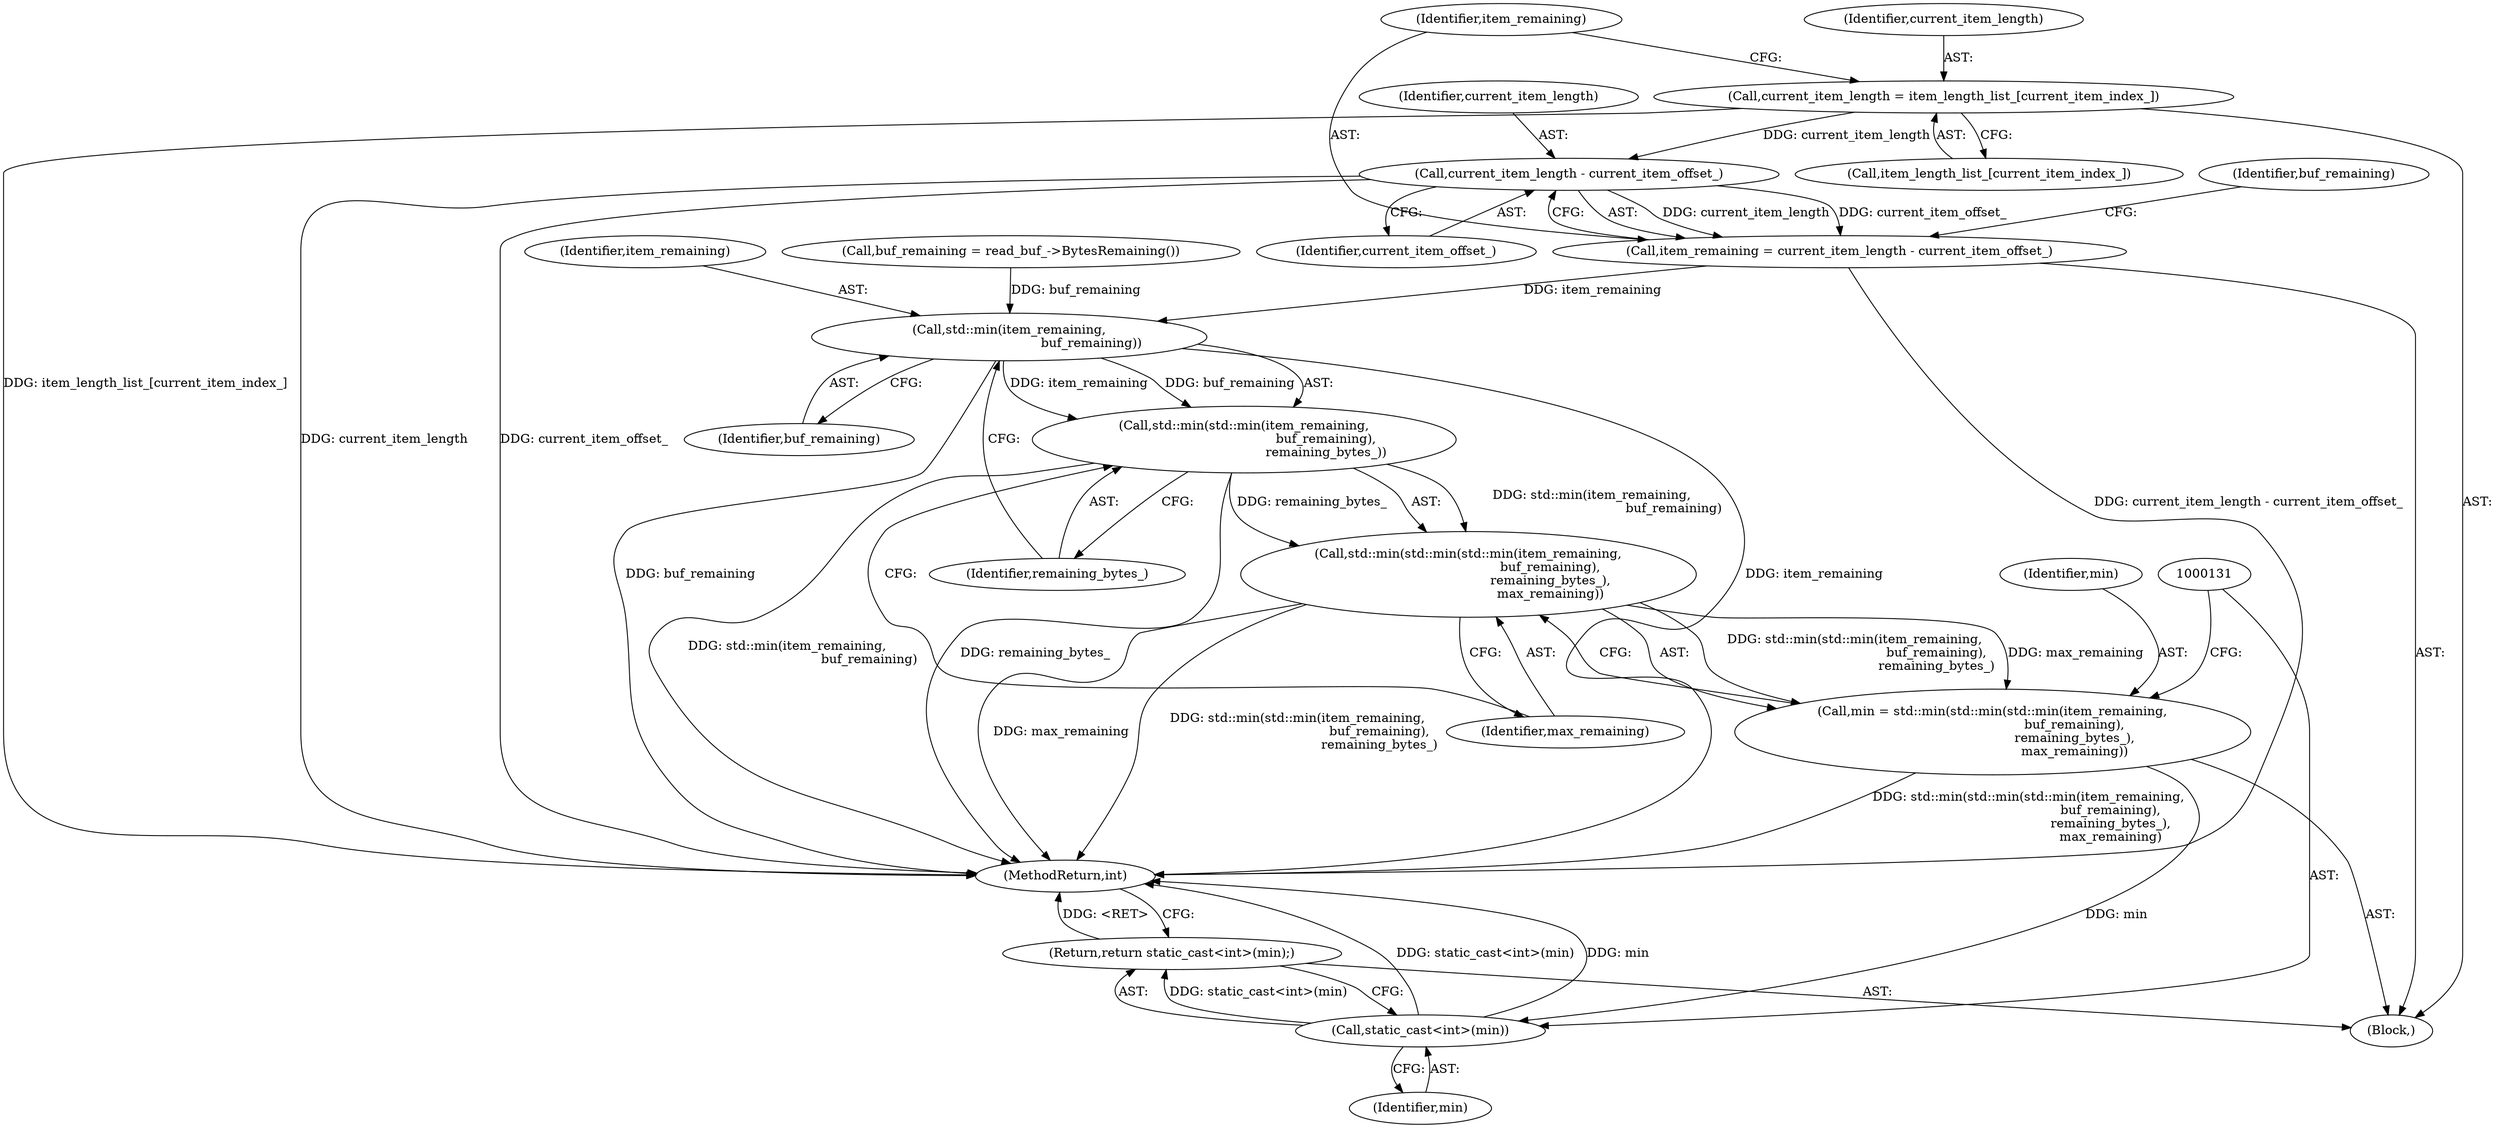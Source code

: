 digraph "0_Chrome_58936737b65052775b67b1409b87edbbbc09f72b@array" {
"1000103" [label="(Call,current_item_length = item_length_list_[current_item_index_])"];
"1000111" [label="(Call,current_item_length - current_item_offset_)"];
"1000109" [label="(Call,item_remaining = current_item_length - current_item_offset_)"];
"1000124" [label="(Call,std::min(item_remaining,\n                                         buf_remaining))"];
"1000123" [label="(Call,std::min(std::min(item_remaining,\n                                         buf_remaining),\n                                         remaining_bytes_))"];
"1000122" [label="(Call,std::min(std::min(std::min(item_remaining,\n                                         buf_remaining),\n                                         remaining_bytes_),\n                                         max_remaining))"];
"1000120" [label="(Call,min = std::min(std::min(std::min(item_remaining,\n                                         buf_remaining),\n                                         remaining_bytes_),\n                                         max_remaining))"];
"1000130" [label="(Call,static_cast<int>(min))"];
"1000129" [label="(Return,return static_cast<int>(min);)"];
"1000121" [label="(Identifier,min)"];
"1000104" [label="(Identifier,current_item_length)"];
"1000110" [label="(Identifier,item_remaining)"];
"1000126" [label="(Identifier,buf_remaining)"];
"1000124" [label="(Call,std::min(item_remaining,\n                                         buf_remaining))"];
"1000113" [label="(Identifier,current_item_offset_)"];
"1000132" [label="(Identifier,min)"];
"1000112" [label="(Identifier,current_item_length)"];
"1000130" [label="(Call,static_cast<int>(min))"];
"1000103" [label="(Call,current_item_length = item_length_list_[current_item_index_])"];
"1000105" [label="(Call,item_length_list_[current_item_index_])"];
"1000115" [label="(Call,buf_remaining = read_buf_->BytesRemaining())"];
"1000122" [label="(Call,std::min(std::min(std::min(item_remaining,\n                                         buf_remaining),\n                                         remaining_bytes_),\n                                         max_remaining))"];
"1000116" [label="(Identifier,buf_remaining)"];
"1000129" [label="(Return,return static_cast<int>(min);)"];
"1000101" [label="(Block,)"];
"1000111" [label="(Call,current_item_length - current_item_offset_)"];
"1000133" [label="(MethodReturn,int)"];
"1000120" [label="(Call,min = std::min(std::min(std::min(item_remaining,\n                                         buf_remaining),\n                                         remaining_bytes_),\n                                         max_remaining))"];
"1000127" [label="(Identifier,remaining_bytes_)"];
"1000109" [label="(Call,item_remaining = current_item_length - current_item_offset_)"];
"1000123" [label="(Call,std::min(std::min(item_remaining,\n                                         buf_remaining),\n                                         remaining_bytes_))"];
"1000125" [label="(Identifier,item_remaining)"];
"1000128" [label="(Identifier,max_remaining)"];
"1000103" -> "1000101"  [label="AST: "];
"1000103" -> "1000105"  [label="CFG: "];
"1000104" -> "1000103"  [label="AST: "];
"1000105" -> "1000103"  [label="AST: "];
"1000110" -> "1000103"  [label="CFG: "];
"1000103" -> "1000133"  [label="DDG: item_length_list_[current_item_index_]"];
"1000103" -> "1000111"  [label="DDG: current_item_length"];
"1000111" -> "1000109"  [label="AST: "];
"1000111" -> "1000113"  [label="CFG: "];
"1000112" -> "1000111"  [label="AST: "];
"1000113" -> "1000111"  [label="AST: "];
"1000109" -> "1000111"  [label="CFG: "];
"1000111" -> "1000133"  [label="DDG: current_item_length"];
"1000111" -> "1000133"  [label="DDG: current_item_offset_"];
"1000111" -> "1000109"  [label="DDG: current_item_length"];
"1000111" -> "1000109"  [label="DDG: current_item_offset_"];
"1000109" -> "1000101"  [label="AST: "];
"1000110" -> "1000109"  [label="AST: "];
"1000116" -> "1000109"  [label="CFG: "];
"1000109" -> "1000133"  [label="DDG: current_item_length - current_item_offset_"];
"1000109" -> "1000124"  [label="DDG: item_remaining"];
"1000124" -> "1000123"  [label="AST: "];
"1000124" -> "1000126"  [label="CFG: "];
"1000125" -> "1000124"  [label="AST: "];
"1000126" -> "1000124"  [label="AST: "];
"1000127" -> "1000124"  [label="CFG: "];
"1000124" -> "1000133"  [label="DDG: item_remaining"];
"1000124" -> "1000133"  [label="DDG: buf_remaining"];
"1000124" -> "1000123"  [label="DDG: item_remaining"];
"1000124" -> "1000123"  [label="DDG: buf_remaining"];
"1000115" -> "1000124"  [label="DDG: buf_remaining"];
"1000123" -> "1000122"  [label="AST: "];
"1000123" -> "1000127"  [label="CFG: "];
"1000127" -> "1000123"  [label="AST: "];
"1000128" -> "1000123"  [label="CFG: "];
"1000123" -> "1000133"  [label="DDG: remaining_bytes_"];
"1000123" -> "1000133"  [label="DDG: std::min(item_remaining,\n                                         buf_remaining)"];
"1000123" -> "1000122"  [label="DDG: std::min(item_remaining,\n                                         buf_remaining)"];
"1000123" -> "1000122"  [label="DDG: remaining_bytes_"];
"1000122" -> "1000120"  [label="AST: "];
"1000122" -> "1000128"  [label="CFG: "];
"1000128" -> "1000122"  [label="AST: "];
"1000120" -> "1000122"  [label="CFG: "];
"1000122" -> "1000133"  [label="DDG: max_remaining"];
"1000122" -> "1000133"  [label="DDG: std::min(std::min(item_remaining,\n                                         buf_remaining),\n                                         remaining_bytes_)"];
"1000122" -> "1000120"  [label="DDG: std::min(std::min(item_remaining,\n                                         buf_remaining),\n                                         remaining_bytes_)"];
"1000122" -> "1000120"  [label="DDG: max_remaining"];
"1000120" -> "1000101"  [label="AST: "];
"1000121" -> "1000120"  [label="AST: "];
"1000131" -> "1000120"  [label="CFG: "];
"1000120" -> "1000133"  [label="DDG: std::min(std::min(std::min(item_remaining,\n                                         buf_remaining),\n                                         remaining_bytes_),\n                                         max_remaining)"];
"1000120" -> "1000130"  [label="DDG: min"];
"1000130" -> "1000129"  [label="AST: "];
"1000130" -> "1000132"  [label="CFG: "];
"1000131" -> "1000130"  [label="AST: "];
"1000132" -> "1000130"  [label="AST: "];
"1000129" -> "1000130"  [label="CFG: "];
"1000130" -> "1000133"  [label="DDG: static_cast<int>(min)"];
"1000130" -> "1000133"  [label="DDG: min"];
"1000130" -> "1000129"  [label="DDG: static_cast<int>(min)"];
"1000129" -> "1000101"  [label="AST: "];
"1000133" -> "1000129"  [label="CFG: "];
"1000129" -> "1000133"  [label="DDG: <RET>"];
}

